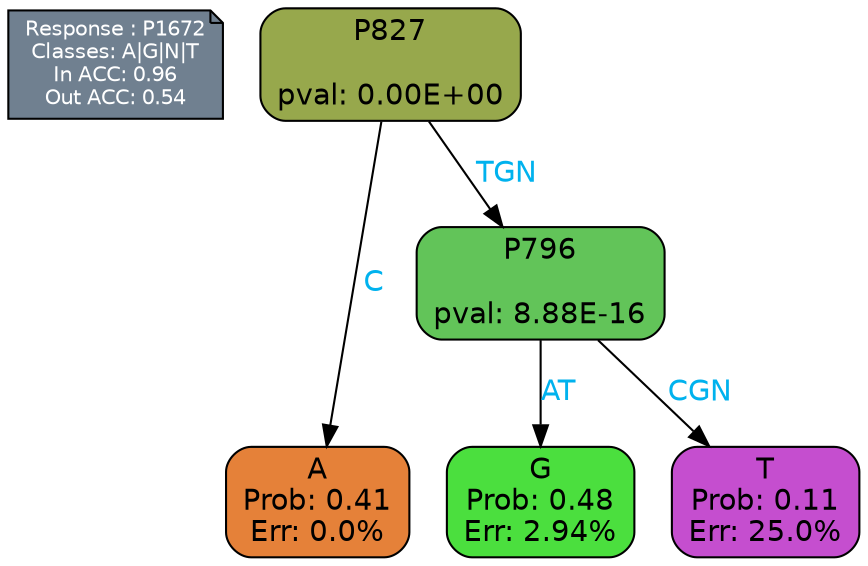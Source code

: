 digraph Tree {
node [shape=box, style="filled, rounded", color="black", fontname=helvetica] ;
graph [ranksep=equally, splines=polylines, bgcolor=transparent, dpi=600] ;
edge [fontname=helvetica] ;
LEGEND [label="Response : P1672
Classes: A|G|N|T
In ACC: 0.96
Out ACC: 0.54
",shape=note,align=left,style=filled,fillcolor="slategray",fontcolor="white",fontsize=10];1 [label="P827

pval: 0.00E+00", fillcolor="#97a84c"] ;
2 [label="A
Prob: 0.41
Err: 0.0%", fillcolor="#e58139"] ;
3 [label="P796

pval: 8.88E-16", fillcolor="#62c459"] ;
4 [label="G
Prob: 0.48
Err: 2.94%", fillcolor="#4bdf3e"] ;
5 [label="T
Prob: 0.11
Err: 25.0%", fillcolor="#c54ecf"] ;
1 -> 2 [label="C",fontcolor=deepskyblue2] ;
1 -> 3 [label="TGN",fontcolor=deepskyblue2] ;
3 -> 4 [label="AT",fontcolor=deepskyblue2] ;
3 -> 5 [label="CGN",fontcolor=deepskyblue2] ;
{rank = same; 2;4;5;}{rank = same; LEGEND;1;}}
